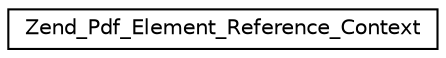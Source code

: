 digraph G
{
  edge [fontname="Helvetica",fontsize="10",labelfontname="Helvetica",labelfontsize="10"];
  node [fontname="Helvetica",fontsize="10",shape=record];
  rankdir="LR";
  Node1 [label="Zend_Pdf_Element_Reference_Context",height=0.2,width=0.4,color="black", fillcolor="white", style="filled",URL="$class_zend___pdf___element___reference___context.html"];
}
